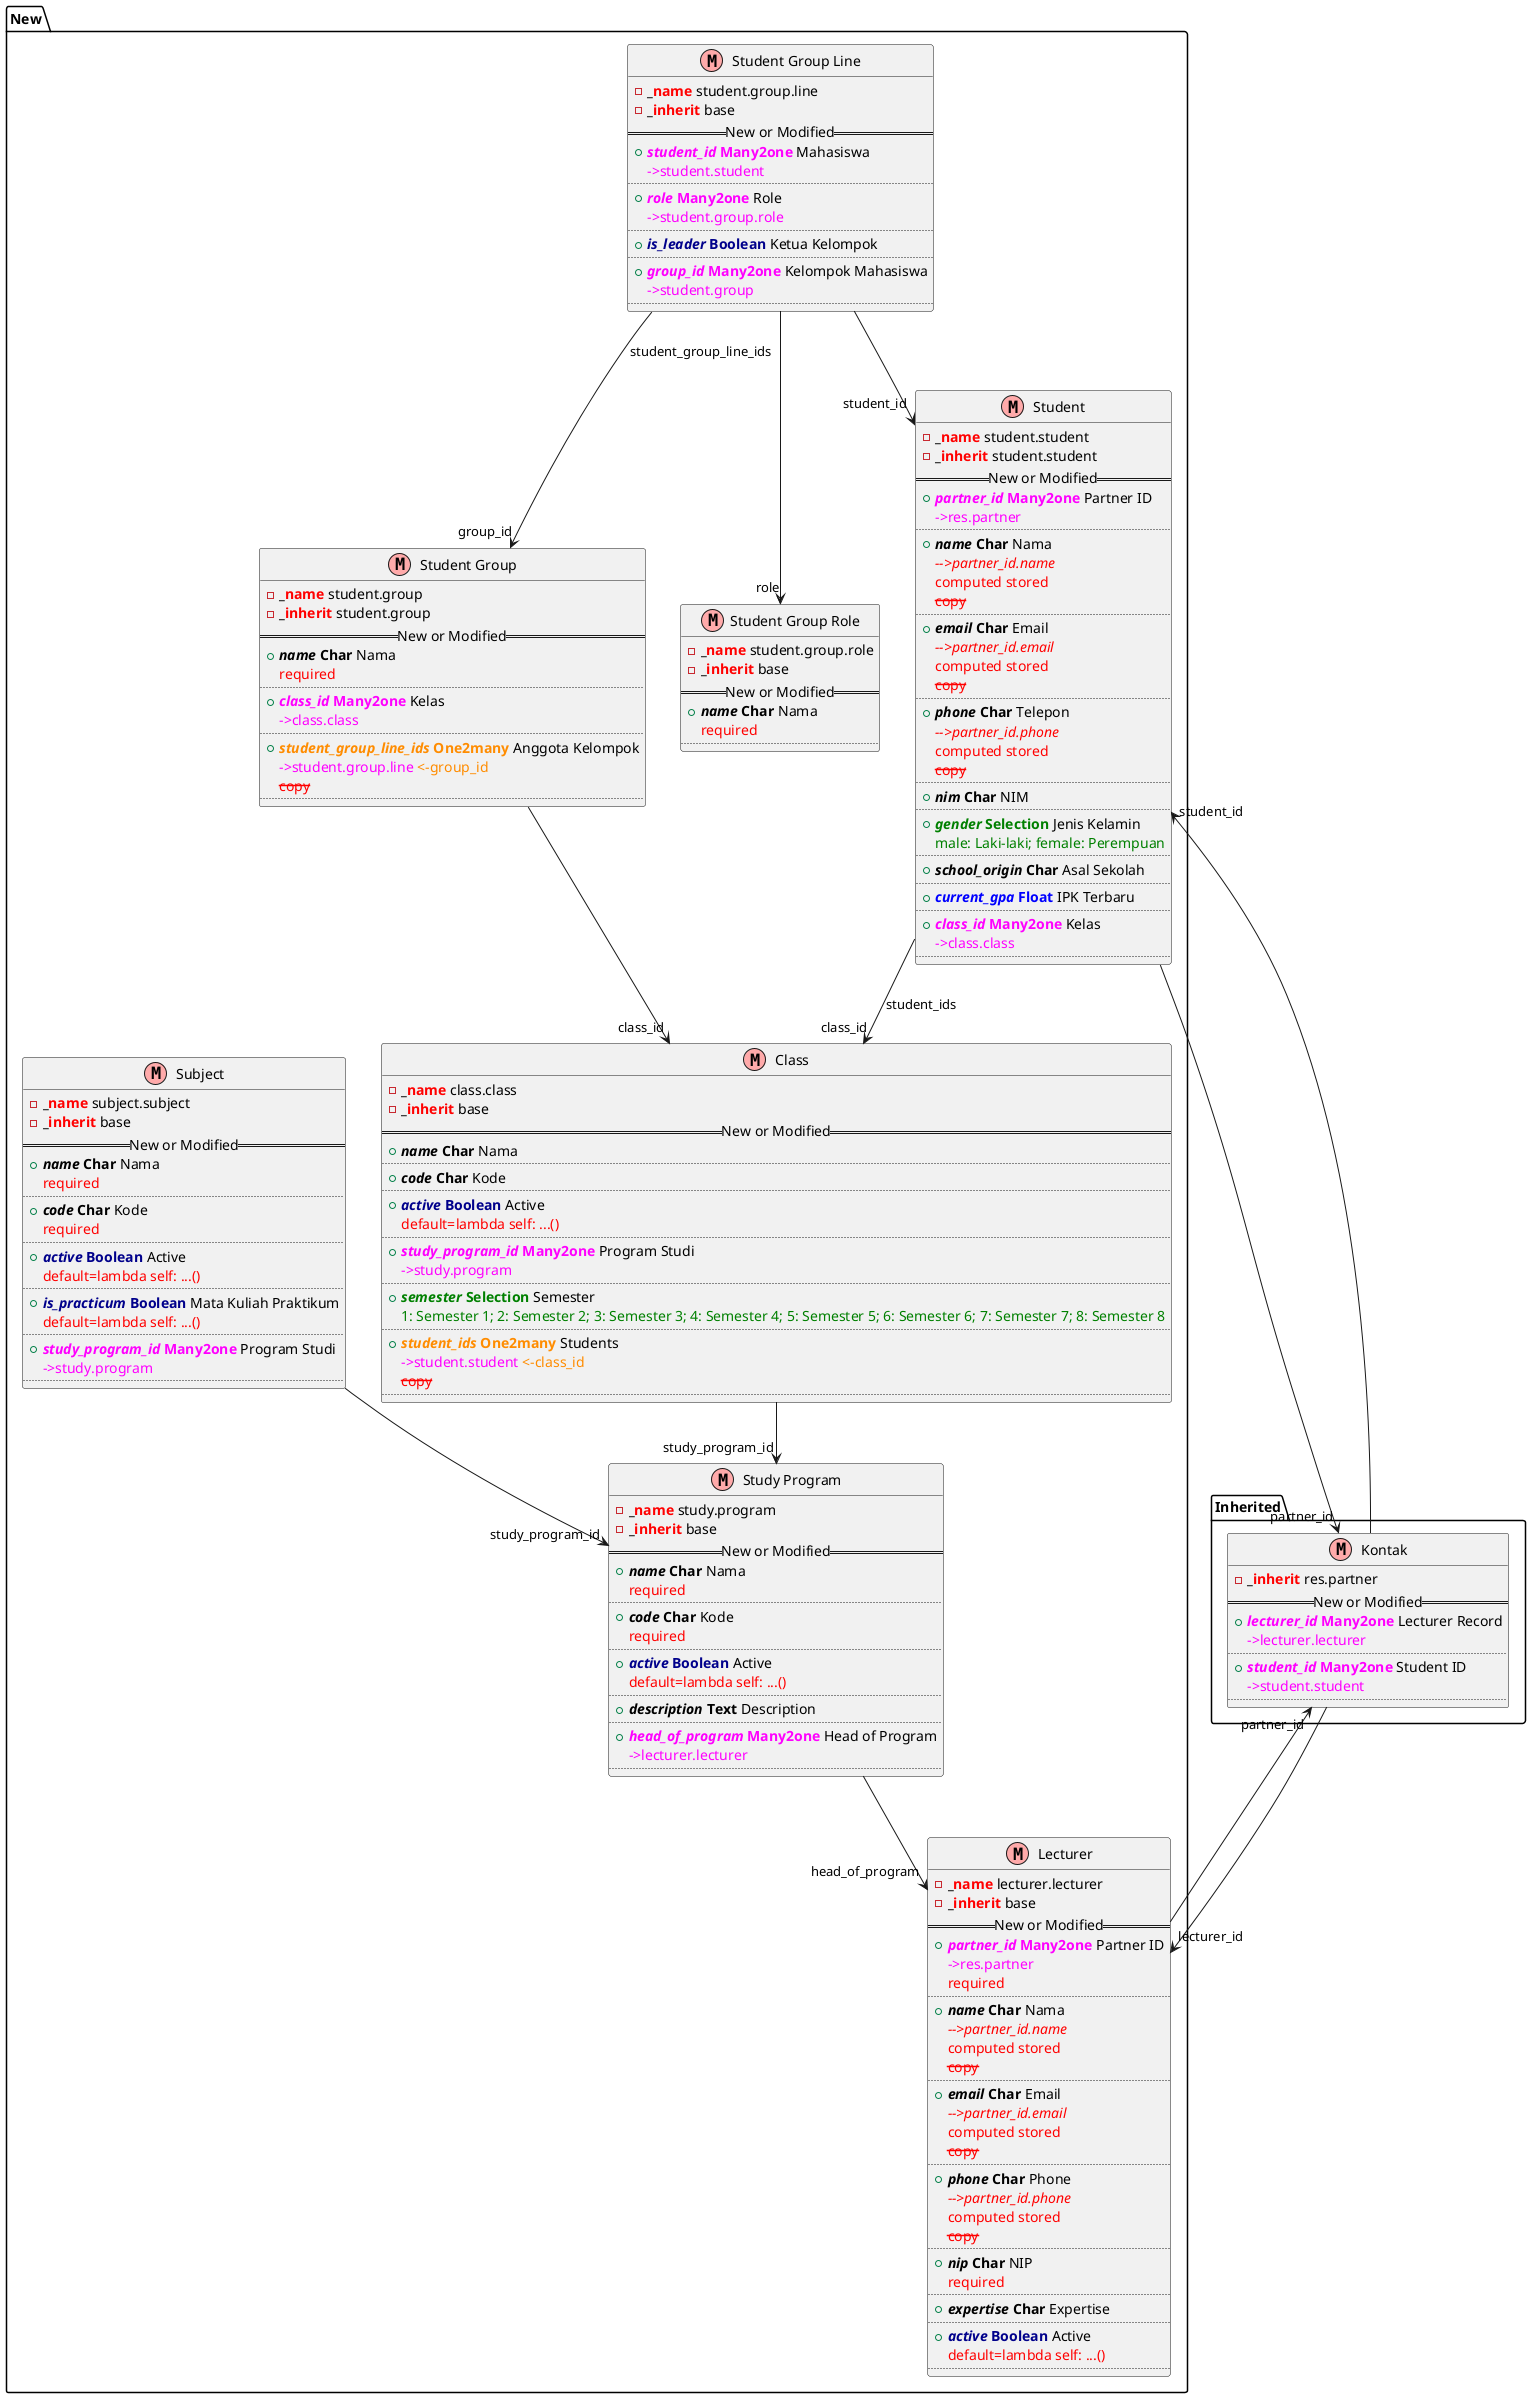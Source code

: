 @startuml jtk_academic_base
!define Model(name,desc) class name as "desc" << (M,#FFAAAA) >>
!define TransientModel(name,desc) class name as "desc" << (T,magenta) >>
!define AbstractModel(name,desc) class name as "desc" << (T,green) >>
!define model(x) -<b>_<color:red>x</color></b>
!define char(x) +<b><i>x</i> Char</b>
!define m2o(x) +<b><color:magenta><i>x</i> Many2one</color></b>
!define m2m(x) +<b><color:magenta><i>x</i> Many2many</color></b>
!define o2m(x) +<b><color:darkorange><i>x</i> One2many</color></b>
!define ref(x) +<b><color:magenta><i>x</i> Reference</color></b>
!define text(x) +<b><i>x</i> Text</b>
!define html(x) +<b><i>x</i> Html</b>
!define int(x) +<b><color:blue><i>x</i> Integer</color></b>
!define float(x) +<b><color:blue><i>x </i>Float</color></b>
!define money(x) +<b><color:blue><i>x </i>Monetary</color></b>
!define sel(x) +<b><color:green><i>x</i> Selection</color></b>
!define bool(x) +<b><color:darkblue><i>x</i> Boolean</color></b>
!define date(x) +<b><color:darkgreen><i>x</i> Date</color></b>
!define dtime(x) +<b><color:darkgreen><i>x</i> Datetime</color></b>
!define bin(x) +<b><color:purple><i>x</i> Binary</color></b>
!define help(x) x
!define cm(x) <color:magenta>->x</color>
!define inv(x) <color:darkorange><-x</color>
!define rtbl(x) <color:magenta>x</color>
!define col1(x) <color:magenta>x</color>
!define col2(x) <color:magenta>x</color>
!define dom(x) <color:red>x</color>
!define is(x) <color:red>x</color>
!define not(x) <color:red><s>x</s></color>
!define variants(x) <color:green>x</color>
!define default(x) <color:red>default=x</color>
!define related(x) <color:red><i>-->x</i></color>
!define compute(x) <color:red>x()</color>
hide methods
hide stereotypes

package "New" {

Model(ClassClass, "Class") {
model(name) class.class
model(inherit) base
==New or Modified==
char(name) Nama
..
char(code) Kode
..
bool(active) Active
default(lambda self: ...())
..
m2o(study_program_id) Program Studi
cm(study.program)
..
sel(semester) Semester
variants(1: Semester 1; 2: Semester 2; 3: Semester 3; 4: Semester 4; 5: Semester 5; 6: Semester 6; 7: Semester 7; 8: Semester 8)
..
o2m(student_ids) Students
cm(student.student) inv(class_id)
not(copy)
..
}

Model(LecturerLecturer, "Lecturer") {
model(name) lecturer.lecturer
model(inherit) base
==New or Modified==
m2o(partner_id) Partner ID
cm(res.partner)
is(required)
..
char(name) Nama
related(partner_id.name)
is(computed) is(stored)
not(copy)
..
char(email) Email
related(partner_id.email)
is(computed) is(stored)
not(copy)
..
char(phone) Phone
related(partner_id.phone)
is(computed) is(stored)
not(copy)
..
char(nip) NIP
is(required)
..
char(expertise) Expertise
..
bool(active) Active
default(lambda self: ...())
..
}

Model(StudentGroup, "Student Group") {
model(name) student.group
model(inherit) student.group
==New or Modified==
char(name) Nama
is(required)
..
m2o(class_id) Kelas
cm(class.class)
..
o2m(student_group_line_ids) Anggota Kelompok
cm(student.group.line) inv(group_id)
not(copy)
..
}

Model(StudentGroupLine, "Student Group Line") {
model(name) student.group.line
model(inherit) base
==New or Modified==
m2o(student_id) Mahasiswa
cm(student.student)
..
m2o(role) Role
cm(student.group.role)
..
bool(is_leader) Ketua Kelompok
..
m2o(group_id) Kelompok Mahasiswa
cm(student.group)
..
}

Model(StudentGroupRole, "Student Group Role") {
model(name) student.group.role
model(inherit) base
==New or Modified==
char(name) Nama
is(required)
..
}

Model(StudentStudent, "Student") {
model(name) student.student
model(inherit) student.student
==New or Modified==
m2o(partner_id) Partner ID
cm(res.partner)
..
char(name) Nama
related(partner_id.name)
is(computed) is(stored)
not(copy)
..
char(email) Email
related(partner_id.email)
is(computed) is(stored)
not(copy)
..
char(phone) Telepon
related(partner_id.phone)
is(computed) is(stored)
not(copy)
..
char(nim) NIM
..
sel(gender) Jenis Kelamin
variants(male: Laki-laki; female: Perempuan)
..
char(school_origin) Asal Sekolah
..
float(current_gpa) IPK Terbaru
..
m2o(class_id) Kelas
cm(class.class)
..
}

Model(StudyProgram, "Study Program") {
model(name) study.program
model(inherit) base
==New or Modified==
char(name) Nama
is(required)
..
char(code) Kode
is(required)
..
bool(active) Active
default(lambda self: ...())
..
text(description) Description
..
m2o(head_of_program) Head of Program
cm(lecturer.lecturer)
..
}

Model(SubjectSubject, "Subject") {
model(name) subject.subject
model(inherit) base
==New or Modified==
char(name) Nama
is(required)
..
char(code) Kode
is(required)
..
bool(active) Active
default(lambda self: ...())
..
bool(is_practicum) Mata Kuliah Praktikum
default(lambda self: ...())
..
m2o(study_program_id) Program Studi
cm(study.program)
..
}

}

package "Inherited" {

Model(ResPartner, "Kontak") {
model(inherit) res.partner
==New or Modified==
m2o(lecturer_id) Lecturer Record
cm(lecturer.lecturer)
..
m2o(student_id) Student ID
cm(student.student)
..
}

}


StudentStudent --> "class_id" ClassClass: "student_ids"
StudentGroupLine --> "group_id" StudentGroup: "student_group_line_ids"
ClassClass --> "study_program_id" StudyProgram
LecturerLecturer --> "partner_id" ResPartner
ResPartner --> "lecturer_id" LecturerLecturer
ResPartner --> "student_id" StudentStudent
StudentGroup --> "class_id" ClassClass
StudentGroupLine --> "student_id" StudentStudent
StudentGroupLine --> "role" StudentGroupRole
StudentStudent --> "partner_id" ResPartner
StudyProgram --> "head_of_program" LecturerLecturer
SubjectSubject --> "study_program_id" StudyProgram
@enduml